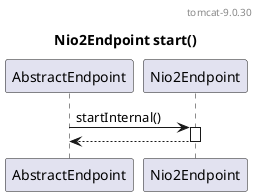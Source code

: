 @startuml

header tomcat-9.0.30

title Nio2Endpoint start()

AbstractEndpoint -> Nio2Endpoint++: startInternal()

AbstractEndpoint <-- Nio2Endpoint--

@enduml